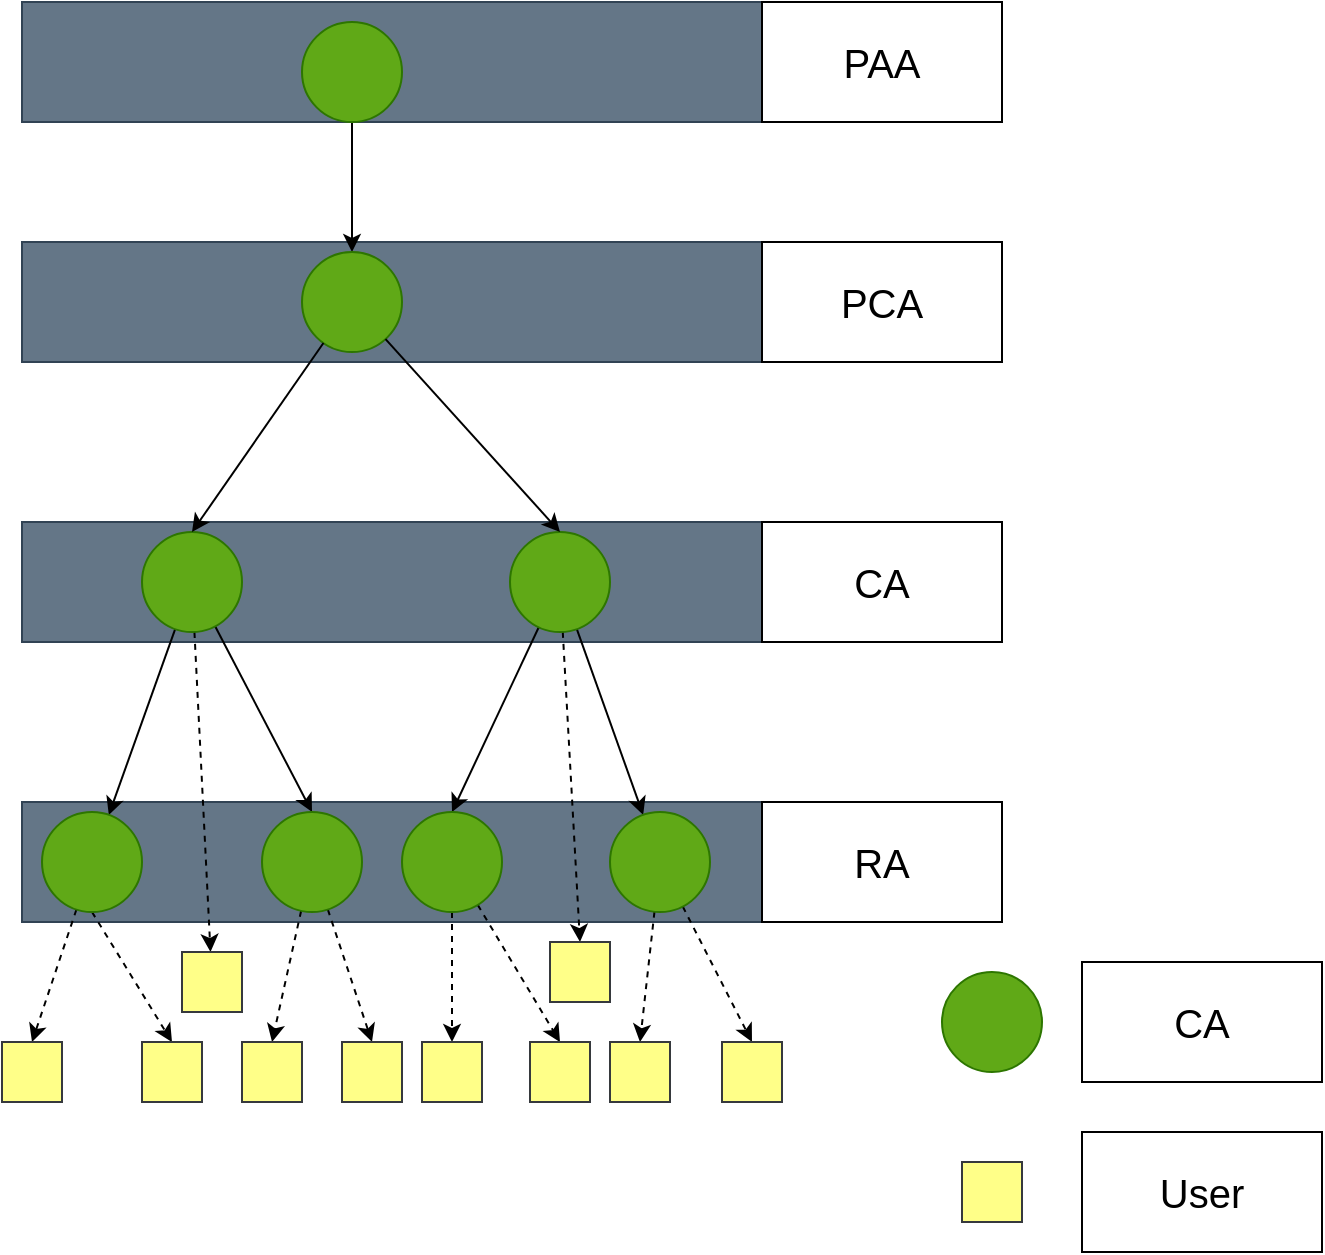 <mxfile>
    <diagram id="_LIMPUlFYHVrB_D_pO7X" name="페이지-1">
        <mxGraphModel dx="621" dy="425" grid="1" gridSize="10" guides="1" tooltips="1" connect="1" arrows="1" fold="1" page="1" pageScale="1" pageWidth="827" pageHeight="1169" math="0" shadow="0">
            <root>
                <mxCell id="0"/>
                <mxCell id="1" parent="0"/>
                <mxCell id="14" value="" style="rounded=0;whiteSpace=wrap;html=1;fillColor=#647687;fontColor=#ffffff;strokeColor=#314354;" vertex="1" parent="1">
                    <mxGeometry x="170" y="480" width="370" height="60" as="geometry"/>
                </mxCell>
                <mxCell id="5" value="" style="rounded=0;whiteSpace=wrap;html=1;fillColor=#647687;fontColor=#ffffff;strokeColor=#314354;" vertex="1" parent="1">
                    <mxGeometry x="170" y="200" width="370" height="60" as="geometry"/>
                </mxCell>
                <mxCell id="2" value="" style="rounded=0;whiteSpace=wrap;html=1;fillColor=#647687;fontColor=#ffffff;strokeColor=#314354;" vertex="1" parent="1">
                    <mxGeometry x="170" y="80" width="370" height="60" as="geometry"/>
                </mxCell>
                <mxCell id="3" value="PAA" style="rounded=0;whiteSpace=wrap;html=1;fontSize=20;" vertex="1" parent="1">
                    <mxGeometry x="540" y="80" width="120" height="60" as="geometry"/>
                </mxCell>
                <mxCell id="20" style="edgeStyle=none;html=1;fontSize=20;entryX=0.5;entryY=0;entryDx=0;entryDy=0;" edge="1" parent="1" source="4" target="6">
                    <mxGeometry relative="1" as="geometry">
                        <mxPoint x="335" y="150" as="targetPoint"/>
                    </mxGeometry>
                </mxCell>
                <mxCell id="4" value="" style="ellipse;whiteSpace=wrap;html=1;aspect=fixed;fontSize=20;fillColor=#60a917;fontColor=#ffffff;strokeColor=#2D7600;" vertex="1" parent="1">
                    <mxGeometry x="310" y="90" width="50" height="50" as="geometry"/>
                </mxCell>
                <mxCell id="6" value="" style="ellipse;whiteSpace=wrap;html=1;aspect=fixed;fontSize=20;fillColor=#60a917;fontColor=#ffffff;strokeColor=#2D7600;" vertex="1" parent="1">
                    <mxGeometry x="310" y="205" width="50" height="50" as="geometry"/>
                </mxCell>
                <mxCell id="7" value="PCA" style="rounded=0;whiteSpace=wrap;html=1;fontSize=20;" vertex="1" parent="1">
                    <mxGeometry x="540" y="200" width="120" height="60" as="geometry"/>
                </mxCell>
                <mxCell id="10" value="" style="rounded=0;whiteSpace=wrap;html=1;fillColor=#647687;fontColor=#ffffff;strokeColor=#314354;" vertex="1" parent="1">
                    <mxGeometry x="170" y="340" width="370" height="60" as="geometry"/>
                </mxCell>
                <mxCell id="23" style="edgeStyle=none;html=1;fontSize=20;" edge="1" parent="1" source="11" target="15">
                    <mxGeometry relative="1" as="geometry"/>
                </mxCell>
                <mxCell id="24" style="edgeStyle=none;html=1;entryX=0.5;entryY=0;entryDx=0;entryDy=0;fontSize=20;" edge="1" parent="1" source="11" target="18">
                    <mxGeometry relative="1" as="geometry"/>
                </mxCell>
                <mxCell id="44" style="edgeStyle=none;html=1;dashed=1;fontSize=20;" edge="1" parent="1" source="11" target="43">
                    <mxGeometry relative="1" as="geometry"/>
                </mxCell>
                <mxCell id="11" value="" style="ellipse;whiteSpace=wrap;html=1;aspect=fixed;fontSize=20;fillColor=#60a917;fontColor=#ffffff;strokeColor=#2D7600;" vertex="1" parent="1">
                    <mxGeometry x="230" y="345" width="50" height="50" as="geometry"/>
                </mxCell>
                <mxCell id="12" value="CA" style="rounded=0;whiteSpace=wrap;html=1;fontSize=20;" vertex="1" parent="1">
                    <mxGeometry x="540" y="340" width="120" height="60" as="geometry"/>
                </mxCell>
                <mxCell id="25" style="edgeStyle=none;html=1;entryX=0.5;entryY=0;entryDx=0;entryDy=0;fontSize=20;" edge="1" parent="1" source="13" target="19">
                    <mxGeometry relative="1" as="geometry"/>
                </mxCell>
                <mxCell id="26" style="edgeStyle=none;html=1;fontSize=20;" edge="1" parent="1" source="13" target="17">
                    <mxGeometry relative="1" as="geometry"/>
                </mxCell>
                <mxCell id="46" style="edgeStyle=none;html=1;entryX=0.5;entryY=0;entryDx=0;entryDy=0;dashed=1;fontSize=20;" edge="1" parent="1" source="13" target="45">
                    <mxGeometry relative="1" as="geometry"/>
                </mxCell>
                <mxCell id="13" value="" style="ellipse;whiteSpace=wrap;html=1;aspect=fixed;fontSize=20;fillColor=#60a917;fontColor=#ffffff;strokeColor=#2D7600;" vertex="1" parent="1">
                    <mxGeometry x="414" y="345" width="50" height="50" as="geometry"/>
                </mxCell>
                <mxCell id="27" style="edgeStyle=none;html=1;fontSize=20;entryX=0.5;entryY=0;entryDx=0;entryDy=0;dashed=1;" edge="1" parent="1" source="15" target="28">
                    <mxGeometry relative="1" as="geometry">
                        <mxPoint x="200" y="570" as="targetPoint"/>
                    </mxGeometry>
                </mxCell>
                <mxCell id="30" style="edgeStyle=none;html=1;exitX=0.5;exitY=1;exitDx=0;exitDy=0;entryX=0.5;entryY=0;entryDx=0;entryDy=0;dashed=1;fontSize=20;" edge="1" parent="1" source="15" target="29">
                    <mxGeometry relative="1" as="geometry"/>
                </mxCell>
                <mxCell id="15" value="" style="ellipse;whiteSpace=wrap;html=1;aspect=fixed;fontSize=20;fillColor=#60a917;fontColor=#ffffff;strokeColor=#2D7600;" vertex="1" parent="1">
                    <mxGeometry x="180" y="485" width="50" height="50" as="geometry"/>
                </mxCell>
                <mxCell id="16" value="RA" style="rounded=0;whiteSpace=wrap;html=1;fontSize=20;" vertex="1" parent="1">
                    <mxGeometry x="540" y="480" width="120" height="60" as="geometry"/>
                </mxCell>
                <mxCell id="41" style="edgeStyle=none;html=1;entryX=0.5;entryY=0;entryDx=0;entryDy=0;dashed=1;fontSize=20;" edge="1" parent="1" source="17" target="39">
                    <mxGeometry relative="1" as="geometry"/>
                </mxCell>
                <mxCell id="42" style="edgeStyle=none;html=1;entryX=0.5;entryY=0;entryDx=0;entryDy=0;dashed=1;fontSize=20;" edge="1" parent="1" source="17" target="40">
                    <mxGeometry relative="1" as="geometry"/>
                </mxCell>
                <mxCell id="17" value="" style="ellipse;whiteSpace=wrap;html=1;aspect=fixed;fontSize=20;fillColor=#60a917;fontColor=#ffffff;strokeColor=#2D7600;" vertex="1" parent="1">
                    <mxGeometry x="464" y="485" width="50" height="50" as="geometry"/>
                </mxCell>
                <mxCell id="32" style="edgeStyle=none;html=1;entryX=0.5;entryY=0;entryDx=0;entryDy=0;dashed=1;fontSize=20;" edge="1" parent="1" source="18" target="31">
                    <mxGeometry relative="1" as="geometry"/>
                </mxCell>
                <mxCell id="34" style="edgeStyle=none;html=1;entryX=0.5;entryY=0;entryDx=0;entryDy=0;dashed=1;fontSize=20;" edge="1" parent="1" source="18" target="33">
                    <mxGeometry relative="1" as="geometry"/>
                </mxCell>
                <mxCell id="18" value="" style="ellipse;whiteSpace=wrap;html=1;aspect=fixed;fontSize=20;fillColor=#60a917;fontColor=#ffffff;strokeColor=#2D7600;" vertex="1" parent="1">
                    <mxGeometry x="290" y="485" width="50" height="50" as="geometry"/>
                </mxCell>
                <mxCell id="37" style="edgeStyle=none;html=1;entryX=0.5;entryY=0;entryDx=0;entryDy=0;dashed=1;fontSize=20;" edge="1" parent="1" source="19" target="35">
                    <mxGeometry relative="1" as="geometry"/>
                </mxCell>
                <mxCell id="38" style="edgeStyle=none;html=1;entryX=0.5;entryY=0;entryDx=0;entryDy=0;dashed=1;fontSize=20;" edge="1" parent="1" source="19" target="36">
                    <mxGeometry relative="1" as="geometry"/>
                </mxCell>
                <mxCell id="19" value="" style="ellipse;whiteSpace=wrap;html=1;aspect=fixed;fontSize=20;fillColor=#60a917;fontColor=#ffffff;strokeColor=#2D7600;" vertex="1" parent="1">
                    <mxGeometry x="360" y="485" width="50" height="50" as="geometry"/>
                </mxCell>
                <mxCell id="21" style="edgeStyle=none;html=1;entryX=0.5;entryY=0;entryDx=0;entryDy=0;fontSize=20;" edge="1" parent="1" source="6" target="11">
                    <mxGeometry relative="1" as="geometry"/>
                </mxCell>
                <mxCell id="22" style="edgeStyle=none;html=1;entryX=0.5;entryY=0;entryDx=0;entryDy=0;fontSize=20;" edge="1" parent="1" source="6" target="13">
                    <mxGeometry relative="1" as="geometry"/>
                </mxCell>
                <mxCell id="28" value="" style="rounded=0;whiteSpace=wrap;html=1;fontSize=20;fillColor=#ffff88;strokeColor=#36393d;" vertex="1" parent="1">
                    <mxGeometry x="160" y="600" width="30" height="30" as="geometry"/>
                </mxCell>
                <mxCell id="29" value="" style="rounded=0;whiteSpace=wrap;html=1;fontSize=20;fillColor=#ffff88;strokeColor=#36393d;" vertex="1" parent="1">
                    <mxGeometry x="230" y="600" width="30" height="30" as="geometry"/>
                </mxCell>
                <mxCell id="31" value="" style="rounded=0;whiteSpace=wrap;html=1;fontSize=20;fillColor=#ffff88;strokeColor=#36393d;" vertex="1" parent="1">
                    <mxGeometry x="280" y="600" width="30" height="30" as="geometry"/>
                </mxCell>
                <mxCell id="33" value="" style="rounded=0;whiteSpace=wrap;html=1;fontSize=20;fillColor=#ffff88;strokeColor=#36393d;" vertex="1" parent="1">
                    <mxGeometry x="330" y="600" width="30" height="30" as="geometry"/>
                </mxCell>
                <mxCell id="35" value="" style="rounded=0;whiteSpace=wrap;html=1;fontSize=20;fillColor=#ffff88;strokeColor=#36393d;" vertex="1" parent="1">
                    <mxGeometry x="370" y="600" width="30" height="30" as="geometry"/>
                </mxCell>
                <mxCell id="36" value="" style="rounded=0;whiteSpace=wrap;html=1;fontSize=20;fillColor=#ffff88;strokeColor=#36393d;" vertex="1" parent="1">
                    <mxGeometry x="424" y="600" width="30" height="30" as="geometry"/>
                </mxCell>
                <mxCell id="39" value="" style="rounded=0;whiteSpace=wrap;html=1;fontSize=20;fillColor=#ffff88;strokeColor=#36393d;" vertex="1" parent="1">
                    <mxGeometry x="464" y="600" width="30" height="30" as="geometry"/>
                </mxCell>
                <mxCell id="40" value="" style="rounded=0;whiteSpace=wrap;html=1;fontSize=20;fillColor=#ffff88;strokeColor=#36393d;" vertex="1" parent="1">
                    <mxGeometry x="520" y="600" width="30" height="30" as="geometry"/>
                </mxCell>
                <mxCell id="43" value="" style="rounded=0;whiteSpace=wrap;html=1;fontSize=20;fillColor=#ffff88;strokeColor=#36393d;" vertex="1" parent="1">
                    <mxGeometry x="250" y="555" width="30" height="30" as="geometry"/>
                </mxCell>
                <mxCell id="45" value="" style="rounded=0;whiteSpace=wrap;html=1;fontSize=20;fillColor=#ffff88;strokeColor=#36393d;" vertex="1" parent="1">
                    <mxGeometry x="434" y="550" width="30" height="30" as="geometry"/>
                </mxCell>
                <mxCell id="47" value="" style="ellipse;whiteSpace=wrap;html=1;aspect=fixed;fontSize=20;fillColor=#60a917;fontColor=#ffffff;strokeColor=#2D7600;" vertex="1" parent="1">
                    <mxGeometry x="630" y="565" width="50" height="50" as="geometry"/>
                </mxCell>
                <mxCell id="48" value="CA" style="rounded=0;whiteSpace=wrap;html=1;fontSize=20;" vertex="1" parent="1">
                    <mxGeometry x="700" y="560" width="120" height="60" as="geometry"/>
                </mxCell>
                <mxCell id="49" value="" style="rounded=0;whiteSpace=wrap;html=1;fontSize=20;fillColor=#ffff88;strokeColor=#36393d;" vertex="1" parent="1">
                    <mxGeometry x="640" y="660" width="30" height="30" as="geometry"/>
                </mxCell>
                <mxCell id="50" value="User" style="rounded=0;whiteSpace=wrap;html=1;fontSize=20;" vertex="1" parent="1">
                    <mxGeometry x="700" y="645" width="120" height="60" as="geometry"/>
                </mxCell>
                <mxCell id="51" value="PCA" style="rounded=0;whiteSpace=wrap;html=1;fontSize=20;" vertex="1" parent="1">
                    <mxGeometry x="540" y="200" width="120" height="60" as="geometry"/>
                </mxCell>
                <mxCell id="52" value="PAA" style="rounded=0;whiteSpace=wrap;html=1;fontSize=20;" vertex="1" parent="1">
                    <mxGeometry x="540" y="80" width="120" height="60" as="geometry"/>
                </mxCell>
                <mxCell id="53" value="CA" style="rounded=0;whiteSpace=wrap;html=1;fontSize=20;" vertex="1" parent="1">
                    <mxGeometry x="540" y="340" width="120" height="60" as="geometry"/>
                </mxCell>
                <mxCell id="54" value="RA" style="rounded=0;whiteSpace=wrap;html=1;fontSize=20;" vertex="1" parent="1">
                    <mxGeometry x="540" y="480" width="120" height="60" as="geometry"/>
                </mxCell>
            </root>
        </mxGraphModel>
    </diagram>
</mxfile>
